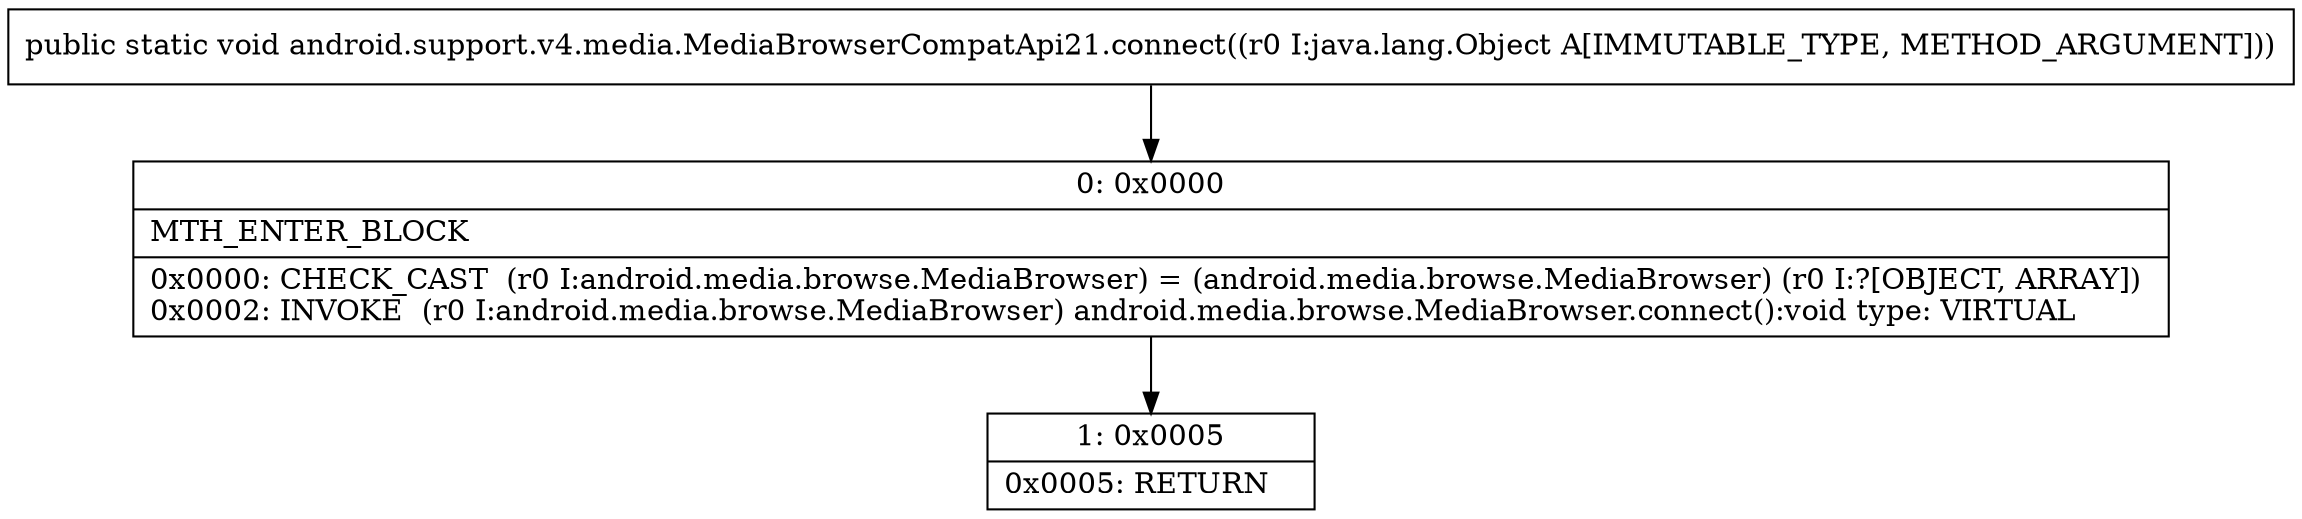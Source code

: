 digraph "CFG forandroid.support.v4.media.MediaBrowserCompatApi21.connect(Ljava\/lang\/Object;)V" {
Node_0 [shape=record,label="{0\:\ 0x0000|MTH_ENTER_BLOCK\l|0x0000: CHECK_CAST  (r0 I:android.media.browse.MediaBrowser) = (android.media.browse.MediaBrowser) (r0 I:?[OBJECT, ARRAY]) \l0x0002: INVOKE  (r0 I:android.media.browse.MediaBrowser) android.media.browse.MediaBrowser.connect():void type: VIRTUAL \l}"];
Node_1 [shape=record,label="{1\:\ 0x0005|0x0005: RETURN   \l}"];
MethodNode[shape=record,label="{public static void android.support.v4.media.MediaBrowserCompatApi21.connect((r0 I:java.lang.Object A[IMMUTABLE_TYPE, METHOD_ARGUMENT])) }"];
MethodNode -> Node_0;
Node_0 -> Node_1;
}

